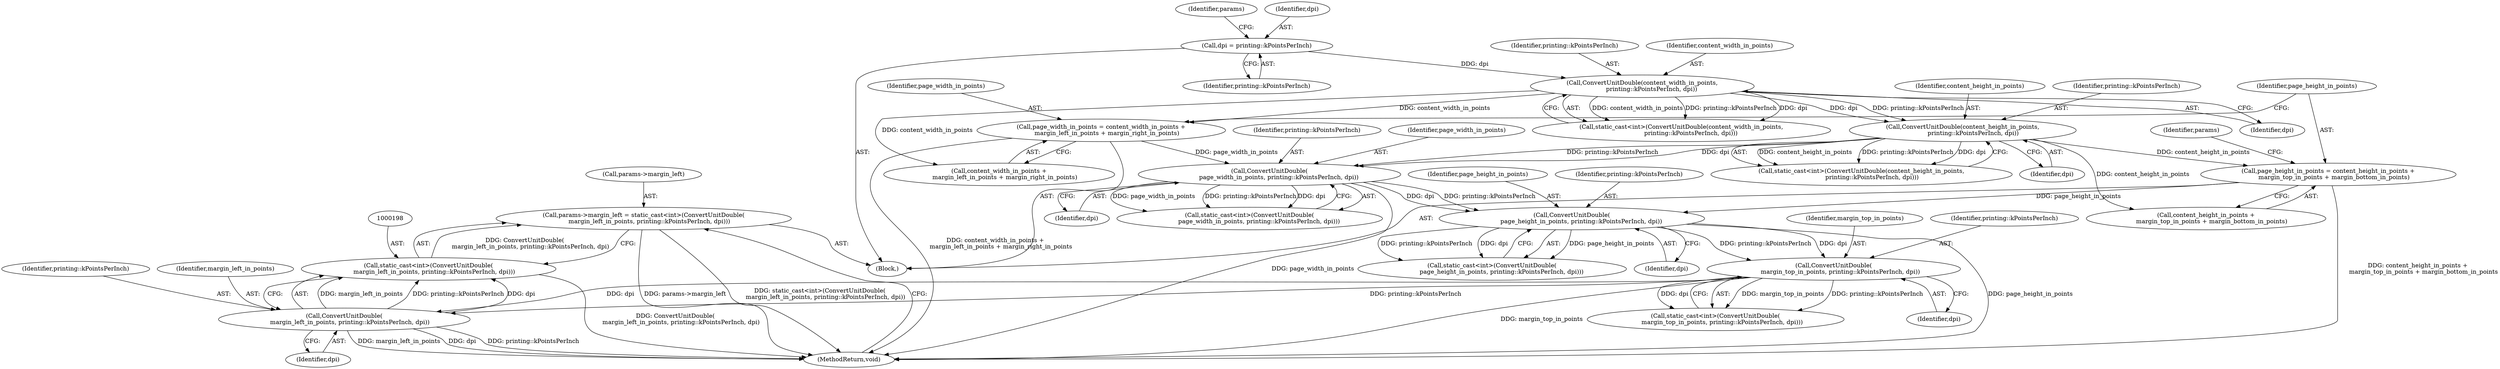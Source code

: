 digraph "0_Chrome_af05a799e3f47331fb27a24a8a56f1b1dd47a9c2@pointer" {
"1000193" [label="(Call,params->margin_left = static_cast<int>(ConvertUnitDouble(\n      margin_left_in_points, printing::kPointsPerInch, dpi)))"];
"1000197" [label="(Call,static_cast<int>(ConvertUnitDouble(\n      margin_left_in_points, printing::kPointsPerInch, dpi)))"];
"1000199" [label="(Call,ConvertUnitDouble(\n      margin_left_in_points, printing::kPointsPerInch, dpi))"];
"1000189" [label="(Call,ConvertUnitDouble(\n       margin_top_in_points, printing::kPointsPerInch, dpi))"];
"1000179" [label="(Call,ConvertUnitDouble(\n          page_height_in_points, printing::kPointsPerInch, dpi))"];
"1000159" [label="(Call,page_height_in_points = content_height_in_points +\n      margin_top_in_points + margin_bottom_in_points)"];
"1000146" [label="(Call,ConvertUnitDouble(content_height_in_points,\n           printing::kPointsPerInch, dpi))"];
"1000140" [label="(Call,ConvertUnitDouble(content_width_in_points,\n          printing::kPointsPerInch, dpi))"];
"1000130" [label="(Call,dpi = printing::kPointsPerInch)"];
"1000173" [label="(Call,ConvertUnitDouble(\n          page_width_in_points, printing::kPointsPerInch, dpi))"];
"1000151" [label="(Call,page_width_in_points = content_width_in_points +\n      margin_left_in_points + margin_right_in_points)"];
"1000173" [label="(Call,ConvertUnitDouble(\n          page_width_in_points, printing::kPointsPerInch, dpi))"];
"1000143" [label="(Identifier,dpi)"];
"1000190" [label="(Identifier,margin_top_in_points)"];
"1000161" [label="(Call,content_height_in_points +\n      margin_top_in_points + margin_bottom_in_points)"];
"1000177" [label="(Call,static_cast<int>(ConvertUnitDouble(\n          page_height_in_points, printing::kPointsPerInch, dpi)))"];
"1000194" [label="(Call,params->margin_left)"];
"1000151" [label="(Call,page_width_in_points = content_width_in_points +\n      margin_left_in_points + margin_right_in_points)"];
"1000192" [label="(Identifier,dpi)"];
"1000168" [label="(Identifier,params)"];
"1000141" [label="(Identifier,content_width_in_points)"];
"1000200" [label="(Identifier,margin_left_in_points)"];
"1000203" [label="(MethodReturn,void)"];
"1000152" [label="(Identifier,page_width_in_points)"];
"1000182" [label="(Identifier,dpi)"];
"1000174" [label="(Identifier,page_width_in_points)"];
"1000159" [label="(Call,page_height_in_points = content_height_in_points +\n      margin_top_in_points + margin_bottom_in_points)"];
"1000191" [label="(Identifier,printing::kPointsPerInch)"];
"1000140" [label="(Call,ConvertUnitDouble(content_width_in_points,\n          printing::kPointsPerInch, dpi))"];
"1000142" [label="(Identifier,printing::kPointsPerInch)"];
"1000187" [label="(Call,static_cast<int>(ConvertUnitDouble(\n       margin_top_in_points, printing::kPointsPerInch, dpi)))"];
"1000171" [label="(Call,static_cast<int>(ConvertUnitDouble(\n          page_width_in_points, printing::kPointsPerInch, dpi)))"];
"1000138" [label="(Call,static_cast<int>(ConvertUnitDouble(content_width_in_points,\n          printing::kPointsPerInch, dpi)))"];
"1000197" [label="(Call,static_cast<int>(ConvertUnitDouble(\n      margin_left_in_points, printing::kPointsPerInch, dpi)))"];
"1000144" [label="(Call,static_cast<int>(ConvertUnitDouble(content_height_in_points,\n           printing::kPointsPerInch, dpi)))"];
"1000130" [label="(Call,dpi = printing::kPointsPerInch)"];
"1000201" [label="(Identifier,printing::kPointsPerInch)"];
"1000189" [label="(Call,ConvertUnitDouble(\n       margin_top_in_points, printing::kPointsPerInch, dpi))"];
"1000176" [label="(Identifier,dpi)"];
"1000135" [label="(Identifier,params)"];
"1000146" [label="(Call,ConvertUnitDouble(content_height_in_points,\n           printing::kPointsPerInch, dpi))"];
"1000175" [label="(Identifier,printing::kPointsPerInch)"];
"1000148" [label="(Identifier,printing::kPointsPerInch)"];
"1000180" [label="(Identifier,page_height_in_points)"];
"1000149" [label="(Identifier,dpi)"];
"1000153" [label="(Call,content_width_in_points +\n      margin_left_in_points + margin_right_in_points)"];
"1000132" [label="(Identifier,printing::kPointsPerInch)"];
"1000160" [label="(Identifier,page_height_in_points)"];
"1000179" [label="(Call,ConvertUnitDouble(\n          page_height_in_points, printing::kPointsPerInch, dpi))"];
"1000147" [label="(Identifier,content_height_in_points)"];
"1000193" [label="(Call,params->margin_left = static_cast<int>(ConvertUnitDouble(\n      margin_left_in_points, printing::kPointsPerInch, dpi)))"];
"1000202" [label="(Identifier,dpi)"];
"1000181" [label="(Identifier,printing::kPointsPerInch)"];
"1000104" [label="(Block,)"];
"1000131" [label="(Identifier,dpi)"];
"1000199" [label="(Call,ConvertUnitDouble(\n      margin_left_in_points, printing::kPointsPerInch, dpi))"];
"1000193" -> "1000104"  [label="AST: "];
"1000193" -> "1000197"  [label="CFG: "];
"1000194" -> "1000193"  [label="AST: "];
"1000197" -> "1000193"  [label="AST: "];
"1000203" -> "1000193"  [label="CFG: "];
"1000193" -> "1000203"  [label="DDG: params->margin_left"];
"1000193" -> "1000203"  [label="DDG: static_cast<int>(ConvertUnitDouble(\n      margin_left_in_points, printing::kPointsPerInch, dpi))"];
"1000197" -> "1000193"  [label="DDG: ConvertUnitDouble(\n      margin_left_in_points, printing::kPointsPerInch, dpi)"];
"1000197" -> "1000199"  [label="CFG: "];
"1000198" -> "1000197"  [label="AST: "];
"1000199" -> "1000197"  [label="AST: "];
"1000197" -> "1000203"  [label="DDG: ConvertUnitDouble(\n      margin_left_in_points, printing::kPointsPerInch, dpi)"];
"1000199" -> "1000197"  [label="DDG: margin_left_in_points"];
"1000199" -> "1000197"  [label="DDG: printing::kPointsPerInch"];
"1000199" -> "1000197"  [label="DDG: dpi"];
"1000199" -> "1000202"  [label="CFG: "];
"1000200" -> "1000199"  [label="AST: "];
"1000201" -> "1000199"  [label="AST: "];
"1000202" -> "1000199"  [label="AST: "];
"1000199" -> "1000203"  [label="DDG: printing::kPointsPerInch"];
"1000199" -> "1000203"  [label="DDG: margin_left_in_points"];
"1000199" -> "1000203"  [label="DDG: dpi"];
"1000189" -> "1000199"  [label="DDG: printing::kPointsPerInch"];
"1000189" -> "1000199"  [label="DDG: dpi"];
"1000189" -> "1000187"  [label="AST: "];
"1000189" -> "1000192"  [label="CFG: "];
"1000190" -> "1000189"  [label="AST: "];
"1000191" -> "1000189"  [label="AST: "];
"1000192" -> "1000189"  [label="AST: "];
"1000187" -> "1000189"  [label="CFG: "];
"1000189" -> "1000203"  [label="DDG: margin_top_in_points"];
"1000189" -> "1000187"  [label="DDG: margin_top_in_points"];
"1000189" -> "1000187"  [label="DDG: printing::kPointsPerInch"];
"1000189" -> "1000187"  [label="DDG: dpi"];
"1000179" -> "1000189"  [label="DDG: printing::kPointsPerInch"];
"1000179" -> "1000189"  [label="DDG: dpi"];
"1000179" -> "1000177"  [label="AST: "];
"1000179" -> "1000182"  [label="CFG: "];
"1000180" -> "1000179"  [label="AST: "];
"1000181" -> "1000179"  [label="AST: "];
"1000182" -> "1000179"  [label="AST: "];
"1000177" -> "1000179"  [label="CFG: "];
"1000179" -> "1000203"  [label="DDG: page_height_in_points"];
"1000179" -> "1000177"  [label="DDG: page_height_in_points"];
"1000179" -> "1000177"  [label="DDG: printing::kPointsPerInch"];
"1000179" -> "1000177"  [label="DDG: dpi"];
"1000159" -> "1000179"  [label="DDG: page_height_in_points"];
"1000173" -> "1000179"  [label="DDG: printing::kPointsPerInch"];
"1000173" -> "1000179"  [label="DDG: dpi"];
"1000159" -> "1000104"  [label="AST: "];
"1000159" -> "1000161"  [label="CFG: "];
"1000160" -> "1000159"  [label="AST: "];
"1000161" -> "1000159"  [label="AST: "];
"1000168" -> "1000159"  [label="CFG: "];
"1000159" -> "1000203"  [label="DDG: content_height_in_points +\n      margin_top_in_points + margin_bottom_in_points"];
"1000146" -> "1000159"  [label="DDG: content_height_in_points"];
"1000146" -> "1000144"  [label="AST: "];
"1000146" -> "1000149"  [label="CFG: "];
"1000147" -> "1000146"  [label="AST: "];
"1000148" -> "1000146"  [label="AST: "];
"1000149" -> "1000146"  [label="AST: "];
"1000144" -> "1000146"  [label="CFG: "];
"1000146" -> "1000144"  [label="DDG: content_height_in_points"];
"1000146" -> "1000144"  [label="DDG: printing::kPointsPerInch"];
"1000146" -> "1000144"  [label="DDG: dpi"];
"1000140" -> "1000146"  [label="DDG: printing::kPointsPerInch"];
"1000140" -> "1000146"  [label="DDG: dpi"];
"1000146" -> "1000161"  [label="DDG: content_height_in_points"];
"1000146" -> "1000173"  [label="DDG: printing::kPointsPerInch"];
"1000146" -> "1000173"  [label="DDG: dpi"];
"1000140" -> "1000138"  [label="AST: "];
"1000140" -> "1000143"  [label="CFG: "];
"1000141" -> "1000140"  [label="AST: "];
"1000142" -> "1000140"  [label="AST: "];
"1000143" -> "1000140"  [label="AST: "];
"1000138" -> "1000140"  [label="CFG: "];
"1000140" -> "1000138"  [label="DDG: content_width_in_points"];
"1000140" -> "1000138"  [label="DDG: printing::kPointsPerInch"];
"1000140" -> "1000138"  [label="DDG: dpi"];
"1000130" -> "1000140"  [label="DDG: dpi"];
"1000140" -> "1000151"  [label="DDG: content_width_in_points"];
"1000140" -> "1000153"  [label="DDG: content_width_in_points"];
"1000130" -> "1000104"  [label="AST: "];
"1000130" -> "1000132"  [label="CFG: "];
"1000131" -> "1000130"  [label="AST: "];
"1000132" -> "1000130"  [label="AST: "];
"1000135" -> "1000130"  [label="CFG: "];
"1000173" -> "1000171"  [label="AST: "];
"1000173" -> "1000176"  [label="CFG: "];
"1000174" -> "1000173"  [label="AST: "];
"1000175" -> "1000173"  [label="AST: "];
"1000176" -> "1000173"  [label="AST: "];
"1000171" -> "1000173"  [label="CFG: "];
"1000173" -> "1000203"  [label="DDG: page_width_in_points"];
"1000173" -> "1000171"  [label="DDG: page_width_in_points"];
"1000173" -> "1000171"  [label="DDG: printing::kPointsPerInch"];
"1000173" -> "1000171"  [label="DDG: dpi"];
"1000151" -> "1000173"  [label="DDG: page_width_in_points"];
"1000151" -> "1000104"  [label="AST: "];
"1000151" -> "1000153"  [label="CFG: "];
"1000152" -> "1000151"  [label="AST: "];
"1000153" -> "1000151"  [label="AST: "];
"1000160" -> "1000151"  [label="CFG: "];
"1000151" -> "1000203"  [label="DDG: content_width_in_points +\n      margin_left_in_points + margin_right_in_points"];
}
